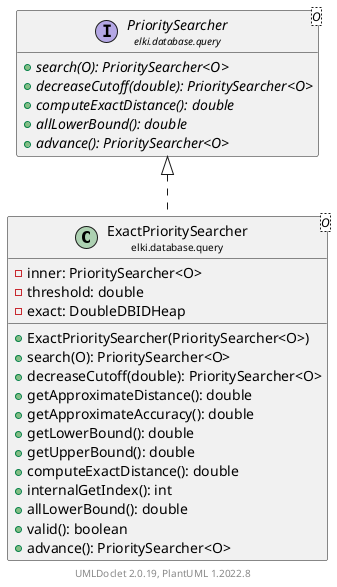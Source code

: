 @startuml
    remove .*\.(Instance|Par|Parameterizer|Factory)$
    set namespaceSeparator none
    hide empty fields
    hide empty methods

    class "<size:14>ExactPrioritySearcher\n<size:10>elki.database.query" as elki.database.query.ExactPrioritySearcher<O> [[ExactPrioritySearcher.html]] {
        -inner: PrioritySearcher<O>
        -threshold: double
        -exact: DoubleDBIDHeap
        +ExactPrioritySearcher(PrioritySearcher<O>)
        +search(O): PrioritySearcher<O>
        +decreaseCutoff(double): PrioritySearcher<O>
        +getApproximateDistance(): double
        +getApproximateAccuracy(): double
        +getLowerBound(): double
        +getUpperBound(): double
        +computeExactDistance(): double
        +internalGetIndex(): int
        +allLowerBound(): double
        +valid(): boolean
        +advance(): PrioritySearcher<O>
    }

    interface "<size:14>PrioritySearcher\n<size:10>elki.database.query" as elki.database.query.PrioritySearcher<O> [[PrioritySearcher.html]] {
        {abstract} +search(O): PrioritySearcher<O>
        {abstract} +decreaseCutoff(double): PrioritySearcher<O>
        {abstract} +computeExactDistance(): double
        {abstract} +allLowerBound(): double
        {abstract} +advance(): PrioritySearcher<O>
    }

    elki.database.query.PrioritySearcher <|.. elki.database.query.ExactPrioritySearcher

    center footer UMLDoclet 2.0.19, PlantUML 1.2022.8
@enduml
